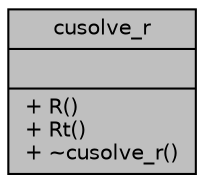 digraph "cusolve_r"
{
 // INTERACTIVE_SVG=YES
  bgcolor="transparent";
  edge [fontname="Helvetica",fontsize="10",labelfontname="Helvetica",labelfontsize="10"];
  node [fontname="Helvetica",fontsize="10",shape=record];
  Node4 [label="{cusolve_r\n||+ R()\l+ Rt()\l+ ~cusolve_r()\l}",height=0.2,width=0.4,color="black", fillcolor="grey75", style="filled", fontcolor="black"];
}
